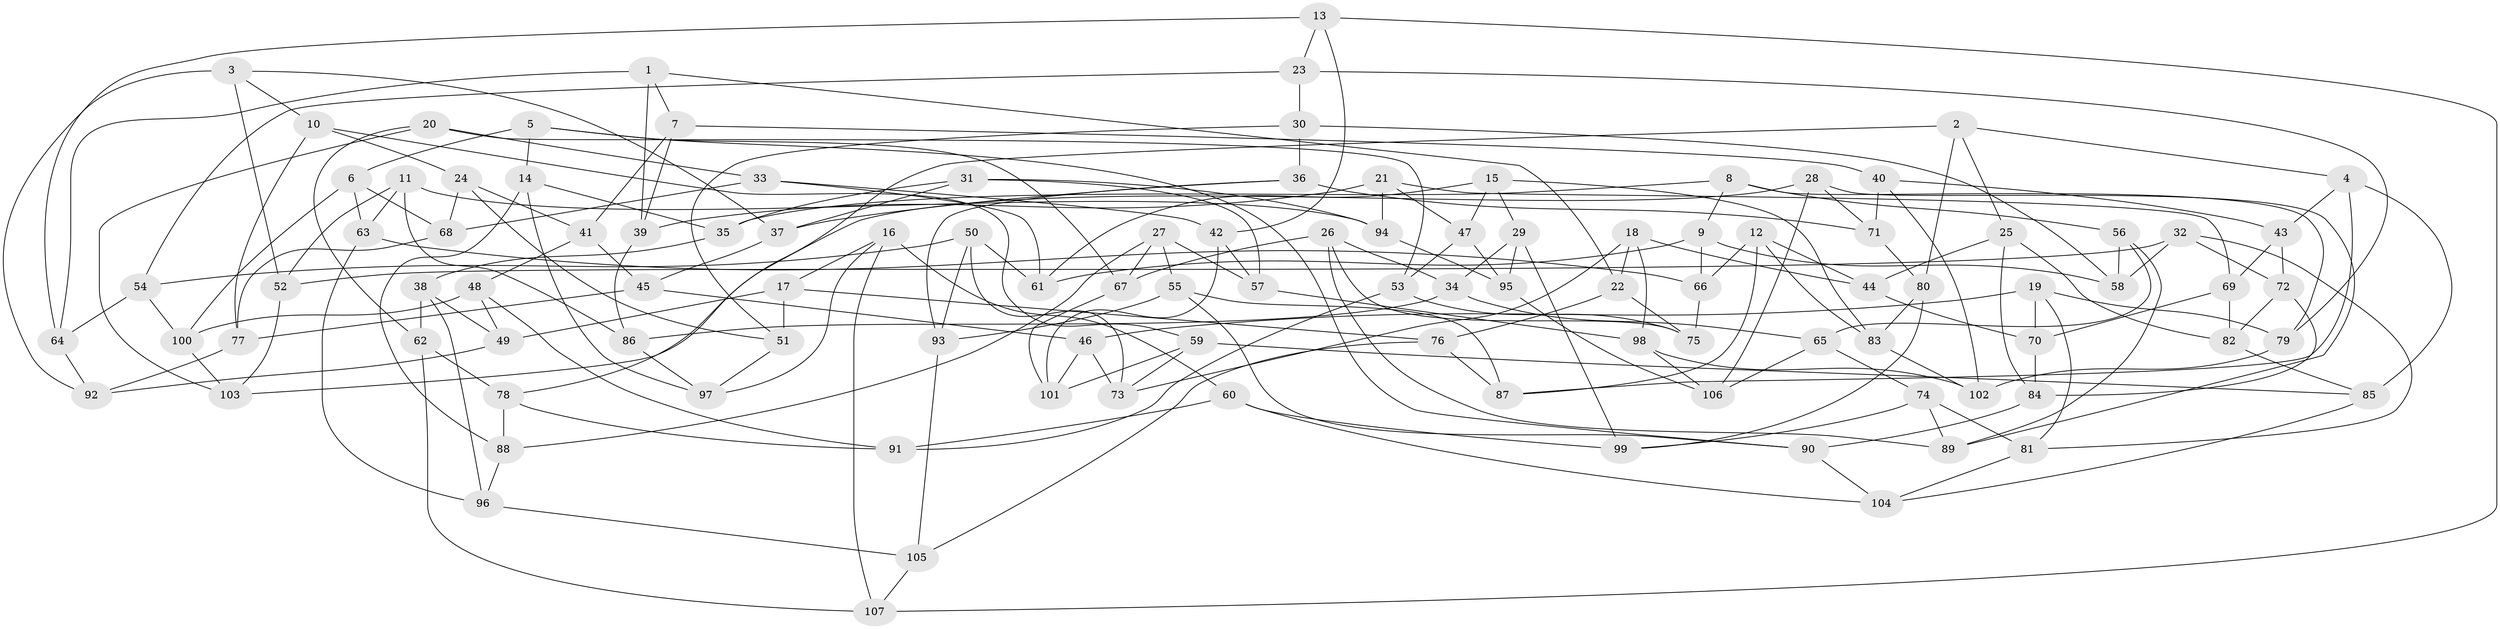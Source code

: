 // coarse degree distribution, {5: 0.2, 4: 0.35384615384615387, 6: 0.4307692307692308, 3: 0.015384615384615385}
// Generated by graph-tools (version 1.1) at 2025/38/03/04/25 23:38:10]
// undirected, 107 vertices, 214 edges
graph export_dot {
  node [color=gray90,style=filled];
  1;
  2;
  3;
  4;
  5;
  6;
  7;
  8;
  9;
  10;
  11;
  12;
  13;
  14;
  15;
  16;
  17;
  18;
  19;
  20;
  21;
  22;
  23;
  24;
  25;
  26;
  27;
  28;
  29;
  30;
  31;
  32;
  33;
  34;
  35;
  36;
  37;
  38;
  39;
  40;
  41;
  42;
  43;
  44;
  45;
  46;
  47;
  48;
  49;
  50;
  51;
  52;
  53;
  54;
  55;
  56;
  57;
  58;
  59;
  60;
  61;
  62;
  63;
  64;
  65;
  66;
  67;
  68;
  69;
  70;
  71;
  72;
  73;
  74;
  75;
  76;
  77;
  78;
  79;
  80;
  81;
  82;
  83;
  84;
  85;
  86;
  87;
  88;
  89;
  90;
  91;
  92;
  93;
  94;
  95;
  96;
  97;
  98;
  99;
  100;
  101;
  102;
  103;
  104;
  105;
  106;
  107;
  1 -- 22;
  1 -- 39;
  1 -- 64;
  1 -- 7;
  2 -- 25;
  2 -- 4;
  2 -- 80;
  2 -- 78;
  3 -- 92;
  3 -- 10;
  3 -- 52;
  3 -- 37;
  4 -- 43;
  4 -- 85;
  4 -- 87;
  5 -- 67;
  5 -- 6;
  5 -- 14;
  5 -- 90;
  6 -- 63;
  6 -- 68;
  6 -- 100;
  7 -- 39;
  7 -- 40;
  7 -- 41;
  8 -- 9;
  8 -- 35;
  8 -- 79;
  8 -- 56;
  9 -- 66;
  9 -- 58;
  9 -- 61;
  10 -- 59;
  10 -- 24;
  10 -- 77;
  11 -- 86;
  11 -- 94;
  11 -- 63;
  11 -- 52;
  12 -- 87;
  12 -- 66;
  12 -- 44;
  12 -- 83;
  13 -- 42;
  13 -- 23;
  13 -- 107;
  13 -- 64;
  14 -- 88;
  14 -- 35;
  14 -- 97;
  15 -- 47;
  15 -- 83;
  15 -- 61;
  15 -- 29;
  16 -- 107;
  16 -- 60;
  16 -- 97;
  16 -- 17;
  17 -- 51;
  17 -- 76;
  17 -- 49;
  18 -- 98;
  18 -- 73;
  18 -- 44;
  18 -- 22;
  19 -- 81;
  19 -- 79;
  19 -- 70;
  19 -- 46;
  20 -- 33;
  20 -- 53;
  20 -- 103;
  20 -- 62;
  21 -- 69;
  21 -- 47;
  21 -- 94;
  21 -- 39;
  22 -- 75;
  22 -- 76;
  23 -- 30;
  23 -- 54;
  23 -- 79;
  24 -- 51;
  24 -- 41;
  24 -- 68;
  25 -- 44;
  25 -- 82;
  25 -- 84;
  26 -- 67;
  26 -- 89;
  26 -- 75;
  26 -- 34;
  27 -- 67;
  27 -- 55;
  27 -- 88;
  27 -- 57;
  28 -- 106;
  28 -- 103;
  28 -- 71;
  28 -- 89;
  29 -- 99;
  29 -- 34;
  29 -- 95;
  30 -- 51;
  30 -- 36;
  30 -- 58;
  31 -- 35;
  31 -- 94;
  31 -- 37;
  31 -- 57;
  32 -- 81;
  32 -- 72;
  32 -- 58;
  32 -- 52;
  33 -- 61;
  33 -- 68;
  33 -- 42;
  34 -- 86;
  34 -- 65;
  35 -- 38;
  36 -- 37;
  36 -- 93;
  36 -- 71;
  37 -- 45;
  38 -- 49;
  38 -- 62;
  38 -- 96;
  39 -- 86;
  40 -- 43;
  40 -- 71;
  40 -- 102;
  41 -- 45;
  41 -- 48;
  42 -- 101;
  42 -- 57;
  43 -- 72;
  43 -- 69;
  44 -- 70;
  45 -- 46;
  45 -- 77;
  46 -- 101;
  46 -- 73;
  47 -- 95;
  47 -- 53;
  48 -- 100;
  48 -- 91;
  48 -- 49;
  49 -- 92;
  50 -- 93;
  50 -- 61;
  50 -- 54;
  50 -- 73;
  51 -- 97;
  52 -- 103;
  53 -- 75;
  53 -- 91;
  54 -- 100;
  54 -- 64;
  55 -- 90;
  55 -- 87;
  55 -- 93;
  56 -- 89;
  56 -- 58;
  56 -- 65;
  57 -- 98;
  59 -- 73;
  59 -- 85;
  59 -- 101;
  60 -- 104;
  60 -- 99;
  60 -- 91;
  62 -- 78;
  62 -- 107;
  63 -- 96;
  63 -- 66;
  64 -- 92;
  65 -- 106;
  65 -- 74;
  66 -- 75;
  67 -- 101;
  68 -- 77;
  69 -- 82;
  69 -- 70;
  70 -- 84;
  71 -- 80;
  72 -- 82;
  72 -- 84;
  74 -- 99;
  74 -- 89;
  74 -- 81;
  76 -- 105;
  76 -- 87;
  77 -- 92;
  78 -- 88;
  78 -- 91;
  79 -- 102;
  80 -- 83;
  80 -- 99;
  81 -- 104;
  82 -- 85;
  83 -- 102;
  84 -- 90;
  85 -- 104;
  86 -- 97;
  88 -- 96;
  90 -- 104;
  93 -- 105;
  94 -- 95;
  95 -- 106;
  96 -- 105;
  98 -- 102;
  98 -- 106;
  100 -- 103;
  105 -- 107;
}
